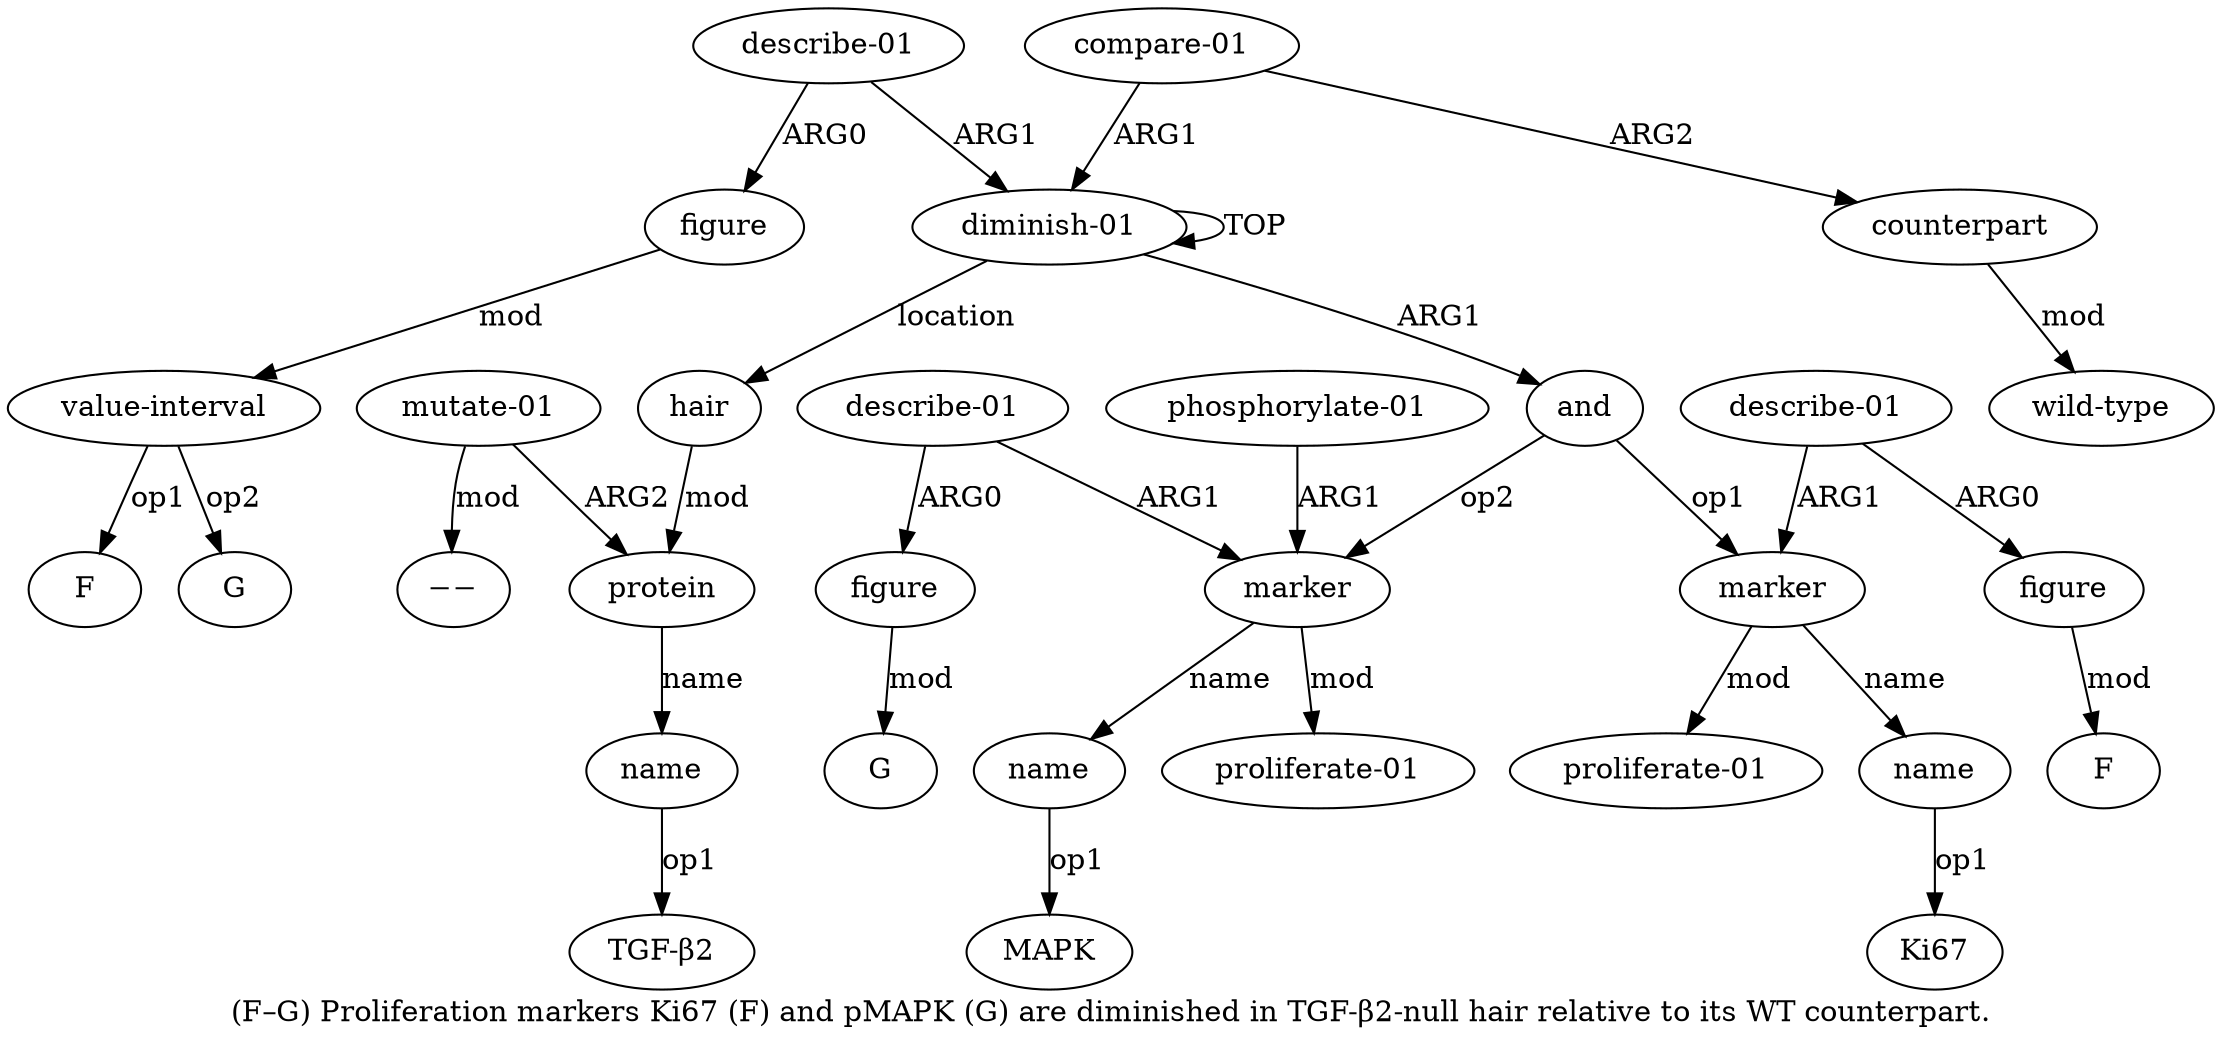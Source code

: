 digraph  {
	graph [label="(F–G) Proliferation markers Ki67 (F) and pMAPK (G) are diminished in TGF-β2-null hair relative to its WT counterpart."];
	node [label="\N"];
	a20	 [color=black,
		gold_ind=20,
		gold_label="describe-01",
		label="describe-01",
		test_ind=20,
		test_label="describe-01"];
	a21	 [color=black,
		gold_ind=21,
		gold_label=figure,
		label=figure,
		test_ind=21,
		test_label=figure];
	a20 -> a21 [key=0,
	color=black,
	gold_label=ARG0,
	label=ARG0,
	test_label=ARG0];
a0 [color=black,
	gold_ind=0,
	gold_label="diminish-01",
	label="diminish-01",
	test_ind=0,
	test_label="diminish-01"];
a20 -> a0 [key=0,
color=black,
gold_label=ARG1,
label=ARG1,
test_label=ARG1];
a22 [color=black,
gold_ind=22,
gold_label="value-interval",
label="value-interval",
test_ind=22,
test_label="value-interval"];
a21 -> a22 [key=0,
color=black,
gold_label=mod,
label=mod,
test_label=mod];
"a22 F" [color=black,
gold_ind=-1,
gold_label=F,
label=F,
test_ind=-1,
test_label=F];
a22 -> "a22 F" [key=0,
color=black,
gold_label=op1,
label=op1,
test_label=op1];
"a22 G" [color=black,
gold_ind=-1,
gold_label=G,
label=G,
test_ind=-1,
test_label=G];
a22 -> "a22 G" [key=0,
color=black,
gold_label=op2,
label=op2,
test_label=op2];
"a16 −−" [color=black,
gold_ind=-1,
gold_label=−−,
label=−−,
test_ind=-1,
test_label=−−];
"a8 MAPK" [color=black,
gold_ind=-1,
gold_label=MAPK,
label=MAPK,
test_ind=-1,
test_label=MAPK];
"a11 G" [color=black,
gold_ind=-1,
gold_label=G,
label=G,
test_ind=-1,
test_label=G];
"a5 F" [color=black,
gold_ind=-1,
gold_label=F,
label=F,
test_ind=-1,
test_label=F];
a15 [color=black,
gold_ind=15,
gold_label=name,
label=name,
test_ind=15,
test_label=name];
"a15 TGF-β2" [color=black,
gold_ind=-1,
gold_label="TGF-β2",
label="TGF-β2",
test_ind=-1,
test_label="TGF-β2"];
a15 -> "a15 TGF-β2" [key=0,
color=black,
gold_label=op1,
label=op1,
test_label=op1];
a14 [color=black,
gold_ind=14,
gold_label=protein,
label=protein,
test_ind=14,
test_label=protein];
a14 -> a15 [key=0,
color=black,
gold_label=name,
label=name,
test_label=name];
a17 [color=black,
gold_ind=17,
gold_label="compare-01",
label="compare-01",
test_ind=17,
test_label="compare-01"];
a18 [color=black,
gold_ind=18,
gold_label=counterpart,
label=counterpart,
test_ind=18,
test_label=counterpart];
a17 -> a18 [key=0,
color=black,
gold_label=ARG2,
label=ARG2,
test_label=ARG2];
a17 -> a0 [key=0,
color=black,
gold_label=ARG1,
label=ARG1,
test_label=ARG1];
a16 [color=black,
gold_ind=16,
gold_label="mutate-01",
label="mutate-01",
test_ind=16,
test_label="mutate-01"];
a16 -> "a16 −−" [key=0,
color=black,
gold_label=mod,
label=mod,
test_label=mod];
a16 -> a14 [key=0,
color=black,
gold_label=ARG2,
label=ARG2,
test_label=ARG2];
a11 [color=black,
gold_ind=11,
gold_label=figure,
label=figure,
test_ind=11,
test_label=figure];
a11 -> "a11 G" [key=0,
color=black,
gold_label=mod,
label=mod,
test_label=mod];
a10 [color=black,
gold_ind=10,
gold_label="describe-01",
label="describe-01",
test_ind=10,
test_label="describe-01"];
a10 -> a11 [key=0,
color=black,
gold_label=ARG0,
label=ARG0,
test_label=ARG0];
a7 [color=black,
gold_ind=7,
gold_label=marker,
label=marker,
test_ind=7,
test_label=marker];
a10 -> a7 [key=0,
color=black,
gold_label=ARG1,
label=ARG1,
test_label=ARG1];
a13 [color=black,
gold_ind=13,
gold_label=hair,
label=hair,
test_ind=13,
test_label=hair];
a13 -> a14 [key=0,
color=black,
gold_label=mod,
label=mod,
test_label=mod];
a12 [color=black,
gold_ind=12,
gold_label="proliferate-01",
label="proliferate-01",
test_ind=12,
test_label="proliferate-01"];
"a3 Ki67" [color=black,
gold_ind=-1,
gold_label=Ki67,
label=Ki67,
test_ind=-1,
test_label=Ki67];
a19 [color=black,
gold_ind=19,
gold_label="wild-type",
label="wild-type",
test_ind=19,
test_label="wild-type"];
a18 -> a19 [key=0,
color=black,
gold_label=mod,
label=mod,
test_label=mod];
a1 [color=black,
gold_ind=1,
gold_label=and,
label=and,
test_ind=1,
test_label=and];
a2 [color=black,
gold_ind=2,
gold_label=marker,
label=marker,
test_ind=2,
test_label=marker];
a1 -> a2 [key=0,
color=black,
gold_label=op1,
label=op1,
test_label=op1];
a1 -> a7 [key=0,
color=black,
gold_label=op2,
label=op2,
test_label=op2];
a0 -> a13 [key=0,
color=black,
gold_label=location,
label=location,
test_label=location];
a0 -> a1 [key=0,
color=black,
gold_label=ARG1,
label=ARG1,
test_label=ARG1];
a0 -> a0 [key=0,
color=black,
gold_label=TOP,
label=TOP,
test_label=TOP];
a3 [color=black,
gold_ind=3,
gold_label=name,
label=name,
test_ind=3,
test_label=name];
a3 -> "a3 Ki67" [key=0,
color=black,
gold_label=op1,
label=op1,
test_label=op1];
a2 -> a3 [key=0,
color=black,
gold_label=name,
label=name,
test_label=name];
a6 [color=black,
gold_ind=6,
gold_label="proliferate-01",
label="proliferate-01",
test_ind=6,
test_label="proliferate-01"];
a2 -> a6 [key=0,
color=black,
gold_label=mod,
label=mod,
test_label=mod];
a5 [color=black,
gold_ind=5,
gold_label=figure,
label=figure,
test_ind=5,
test_label=figure];
a5 -> "a5 F" [key=0,
color=black,
gold_label=mod,
label=mod,
test_label=mod];
a4 [color=black,
gold_ind=4,
gold_label="describe-01",
label="describe-01",
test_ind=4,
test_label="describe-01"];
a4 -> a2 [key=0,
color=black,
gold_label=ARG1,
label=ARG1,
test_label=ARG1];
a4 -> a5 [key=0,
color=black,
gold_label=ARG0,
label=ARG0,
test_label=ARG0];
a7 -> a12 [key=0,
color=black,
gold_label=mod,
label=mod,
test_label=mod];
a8 [color=black,
gold_ind=8,
gold_label=name,
label=name,
test_ind=8,
test_label=name];
a7 -> a8 [key=0,
color=black,
gold_label=name,
label=name,
test_label=name];
a9 [color=black,
gold_ind=9,
gold_label="phosphorylate-01",
label="phosphorylate-01",
test_ind=9,
test_label="phosphorylate-01"];
a9 -> a7 [key=0,
color=black,
gold_label=ARG1,
label=ARG1,
test_label=ARG1];
a8 -> "a8 MAPK" [key=0,
color=black,
gold_label=op1,
label=op1,
test_label=op1];
}
